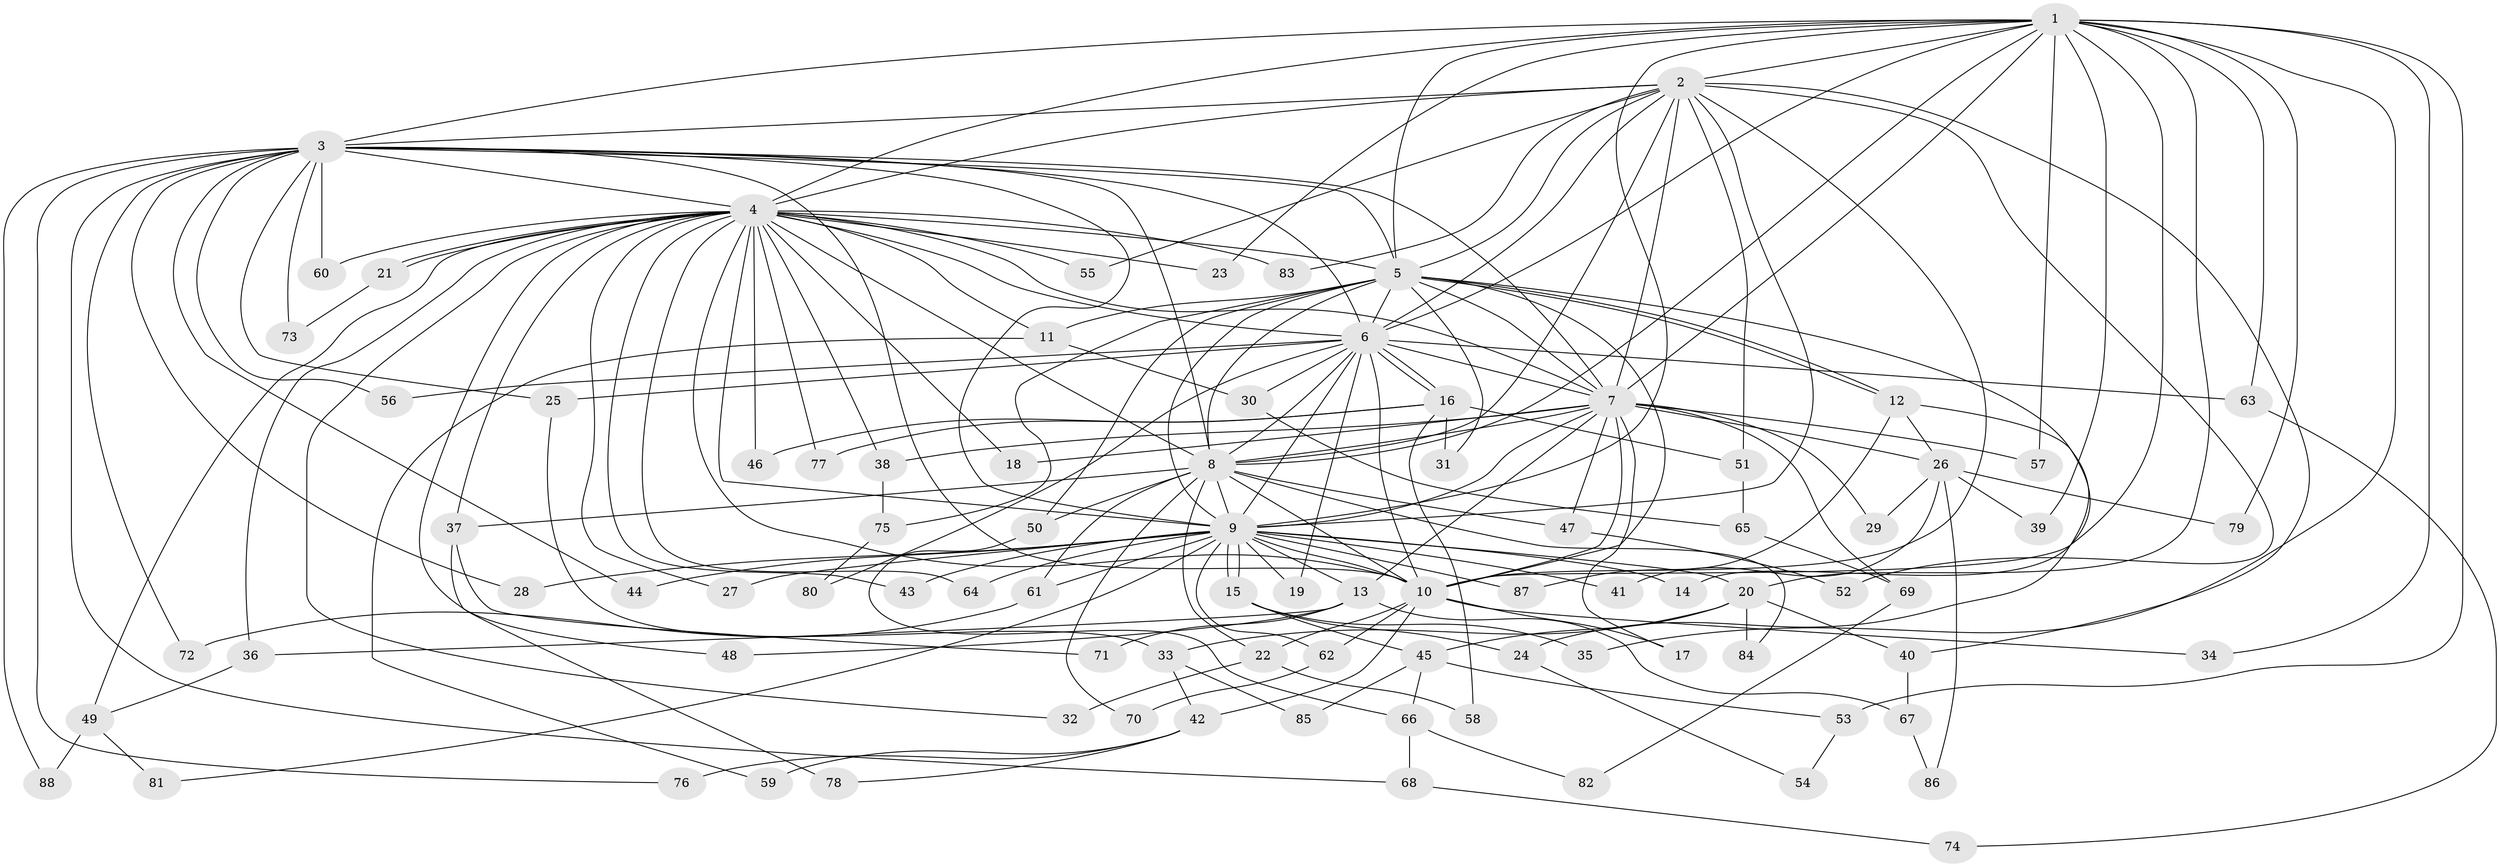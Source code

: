 // Generated by graph-tools (version 1.1) at 2025/49/03/09/25 03:49:37]
// undirected, 88 vertices, 201 edges
graph export_dot {
graph [start="1"]
  node [color=gray90,style=filled];
  1;
  2;
  3;
  4;
  5;
  6;
  7;
  8;
  9;
  10;
  11;
  12;
  13;
  14;
  15;
  16;
  17;
  18;
  19;
  20;
  21;
  22;
  23;
  24;
  25;
  26;
  27;
  28;
  29;
  30;
  31;
  32;
  33;
  34;
  35;
  36;
  37;
  38;
  39;
  40;
  41;
  42;
  43;
  44;
  45;
  46;
  47;
  48;
  49;
  50;
  51;
  52;
  53;
  54;
  55;
  56;
  57;
  58;
  59;
  60;
  61;
  62;
  63;
  64;
  65;
  66;
  67;
  68;
  69;
  70;
  71;
  72;
  73;
  74;
  75;
  76;
  77;
  78;
  79;
  80;
  81;
  82;
  83;
  84;
  85;
  86;
  87;
  88;
  1 -- 2;
  1 -- 3;
  1 -- 4;
  1 -- 5;
  1 -- 6;
  1 -- 7;
  1 -- 8;
  1 -- 9;
  1 -- 10;
  1 -- 20;
  1 -- 23;
  1 -- 34;
  1 -- 35;
  1 -- 39;
  1 -- 53;
  1 -- 57;
  1 -- 63;
  1 -- 79;
  2 -- 3;
  2 -- 4;
  2 -- 5;
  2 -- 6;
  2 -- 7;
  2 -- 8;
  2 -- 9;
  2 -- 10;
  2 -- 40;
  2 -- 51;
  2 -- 52;
  2 -- 55;
  2 -- 83;
  3 -- 4;
  3 -- 5;
  3 -- 6;
  3 -- 7;
  3 -- 8;
  3 -- 9;
  3 -- 10;
  3 -- 25;
  3 -- 28;
  3 -- 44;
  3 -- 56;
  3 -- 60;
  3 -- 68;
  3 -- 72;
  3 -- 73;
  3 -- 76;
  3 -- 88;
  4 -- 5;
  4 -- 6;
  4 -- 7;
  4 -- 8;
  4 -- 9;
  4 -- 10;
  4 -- 11;
  4 -- 18;
  4 -- 21;
  4 -- 21;
  4 -- 23;
  4 -- 27;
  4 -- 32;
  4 -- 36;
  4 -- 37;
  4 -- 38;
  4 -- 43;
  4 -- 46;
  4 -- 48;
  4 -- 49;
  4 -- 55;
  4 -- 60;
  4 -- 64;
  4 -- 77;
  4 -- 83;
  5 -- 6;
  5 -- 7;
  5 -- 8;
  5 -- 9;
  5 -- 10;
  5 -- 11;
  5 -- 12;
  5 -- 12;
  5 -- 14;
  5 -- 31;
  5 -- 50;
  5 -- 75;
  6 -- 7;
  6 -- 8;
  6 -- 9;
  6 -- 10;
  6 -- 16;
  6 -- 16;
  6 -- 19;
  6 -- 25;
  6 -- 30;
  6 -- 56;
  6 -- 63;
  6 -- 80;
  7 -- 8;
  7 -- 9;
  7 -- 10;
  7 -- 13;
  7 -- 17;
  7 -- 18;
  7 -- 26;
  7 -- 29;
  7 -- 38;
  7 -- 47;
  7 -- 57;
  7 -- 69;
  8 -- 9;
  8 -- 10;
  8 -- 22;
  8 -- 37;
  8 -- 47;
  8 -- 50;
  8 -- 61;
  8 -- 70;
  8 -- 84;
  9 -- 10;
  9 -- 13;
  9 -- 14;
  9 -- 15;
  9 -- 15;
  9 -- 19;
  9 -- 20;
  9 -- 27;
  9 -- 28;
  9 -- 41;
  9 -- 43;
  9 -- 44;
  9 -- 61;
  9 -- 62;
  9 -- 64;
  9 -- 81;
  9 -- 87;
  10 -- 17;
  10 -- 22;
  10 -- 34;
  10 -- 42;
  10 -- 62;
  11 -- 30;
  11 -- 59;
  12 -- 24;
  12 -- 26;
  12 -- 87;
  13 -- 36;
  13 -- 48;
  13 -- 67;
  13 -- 71;
  15 -- 24;
  15 -- 35;
  15 -- 45;
  16 -- 31;
  16 -- 46;
  16 -- 51;
  16 -- 58;
  16 -- 77;
  20 -- 33;
  20 -- 40;
  20 -- 45;
  20 -- 84;
  21 -- 73;
  22 -- 32;
  22 -- 58;
  24 -- 54;
  25 -- 33;
  26 -- 29;
  26 -- 39;
  26 -- 41;
  26 -- 79;
  26 -- 86;
  30 -- 65;
  33 -- 42;
  33 -- 85;
  36 -- 49;
  37 -- 71;
  37 -- 78;
  38 -- 75;
  40 -- 67;
  42 -- 59;
  42 -- 76;
  42 -- 78;
  45 -- 53;
  45 -- 66;
  45 -- 85;
  47 -- 52;
  49 -- 81;
  49 -- 88;
  50 -- 66;
  51 -- 65;
  53 -- 54;
  61 -- 72;
  62 -- 70;
  63 -- 74;
  65 -- 69;
  66 -- 68;
  66 -- 82;
  67 -- 86;
  68 -- 74;
  69 -- 82;
  75 -- 80;
}
